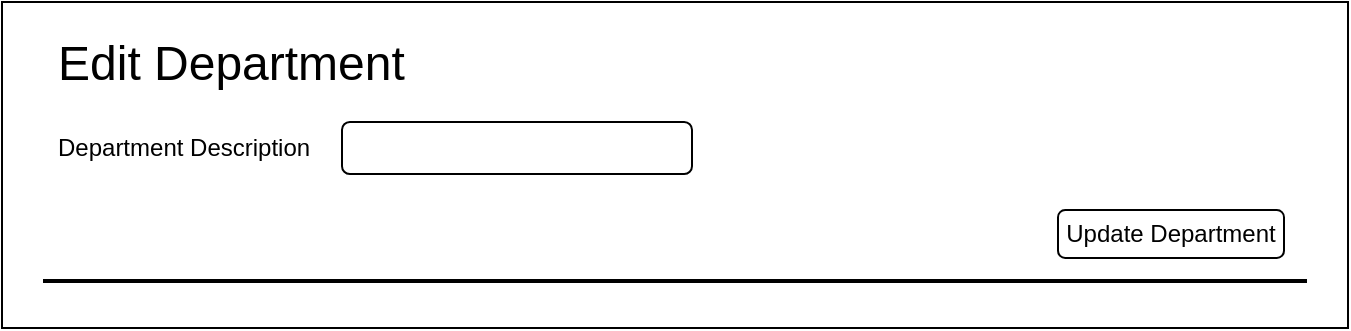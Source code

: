 <mxfile version="12.4.2" type="device" pages="1"><diagram id="nNfNXu-WG19YWjzoa8Jk" name="Page-1"><mxGraphModel dx="1086" dy="494" grid="0" gridSize="10" guides="1" tooltips="1" connect="1" arrows="1" fold="1" page="1" pageScale="1" pageWidth="850" pageHeight="1100" math="0" shadow="0"><root><mxCell id="0"/><mxCell id="1" parent="0"/><mxCell id="N9eJ0ozq8aaQLGvf90bj-3" value="" style="rounded=0;whiteSpace=wrap;html=1;" parent="1" vertex="1"><mxGeometry x="56" y="80" width="673" height="163" as="geometry"/></mxCell><mxCell id="N9eJ0ozq8aaQLGvf90bj-4" value="" style="rounded=1;whiteSpace=wrap;html=1;" parent="1" vertex="1"><mxGeometry x="226" y="140" width="175" height="26" as="geometry"/></mxCell><mxCell id="N9eJ0ozq8aaQLGvf90bj-5" value="Department Description" style="text;html=1;strokeColor=none;fillColor=none;align=left;verticalAlign=middle;whiteSpace=wrap;rounded=0;" parent="1" vertex="1"><mxGeometry x="82" y="143" width="139" height="20" as="geometry"/></mxCell><mxCell id="N9eJ0ozq8aaQLGvf90bj-27" value="Update Department" style="rounded=1;whiteSpace=wrap;html=1;" parent="1" vertex="1"><mxGeometry x="584" y="184" width="113" height="24" as="geometry"/></mxCell><mxCell id="N9eJ0ozq8aaQLGvf90bj-30" value="" style="rounded=0;whiteSpace=wrap;html=1;" parent="1" vertex="1"><mxGeometry x="77" y="219" width="631" height="1" as="geometry"/></mxCell><mxCell id="N9eJ0ozq8aaQLGvf90bj-31" value="&lt;font style=&quot;font-size: 24px&quot;&gt;Edit Department&lt;/font&gt;" style="text;html=1;strokeColor=none;fillColor=none;align=left;verticalAlign=middle;whiteSpace=wrap;rounded=0;" parent="1" vertex="1"><mxGeometry x="82" y="101" width="416" height="20" as="geometry"/></mxCell></root></mxGraphModel></diagram></mxfile>